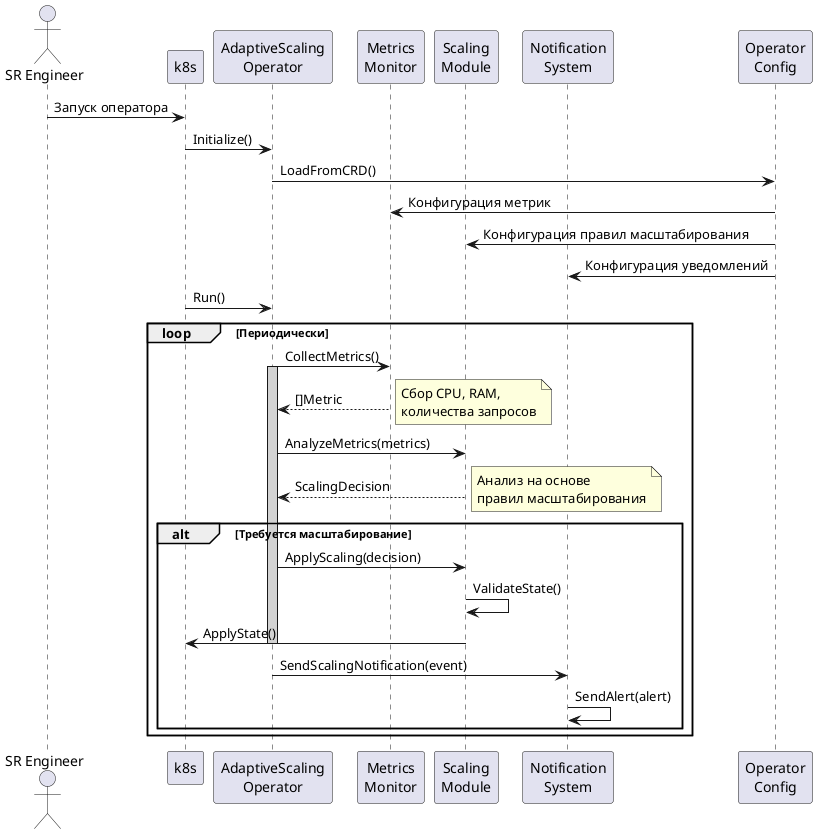 @startuml sequence_diagram.puml
' Диаграмма последовательности для Kubernetes оператора адаптивного масштабирования

actor "SR Engineer" as SRE
participant "k8s" as K8S
participant "AdaptiveScaling\nOperator" as ASO
participant "Metrics\nMonitor" as MM
participant "Scaling\nModule" as SM
participant "Notification\nSystem" as NS
participant "Operator\nConfig" as CFG

' Инициализация
SRE -> K8S : Запуск оператора
K8S -> ASO : Initialize()
ASO -> CFG : LoadFromCRD()
CFG -> MM : Конфигурация метрик
CFG -> SM : Конфигурация правил масштабирования
CFG -> NS : Конфигурация уведомлений

' Запуск оператора
K8S -> ASO : Run()

' Мониторинг метрик
loop Периодически
    ASO -> MM : CollectMetrics()
    activate ASO #lightgray
    MM --> ASO : []Metric
    note right: Сбор CPU, RAM,\nколичества запросов

    ' Анализ и принятие решения
    ASO -> SM : AnalyzeMetrics(metrics)
    SM --> ASO : ScalingDecision
    note right: Анализ на основе\nправил масштабирования

    ' Применение масштабирования
    alt Требуется масштабирование
        ASO -> SM : ApplyScaling(decision)
        SM -> SM  : ValidateState()
        SM -> K8S : ApplyState()
        deactivate ASO
        
        ' Уведомления
        ASO -> NS : SendScalingNotification(event)
        NS -> NS : SendAlert(alert)
    end
end

@enduml